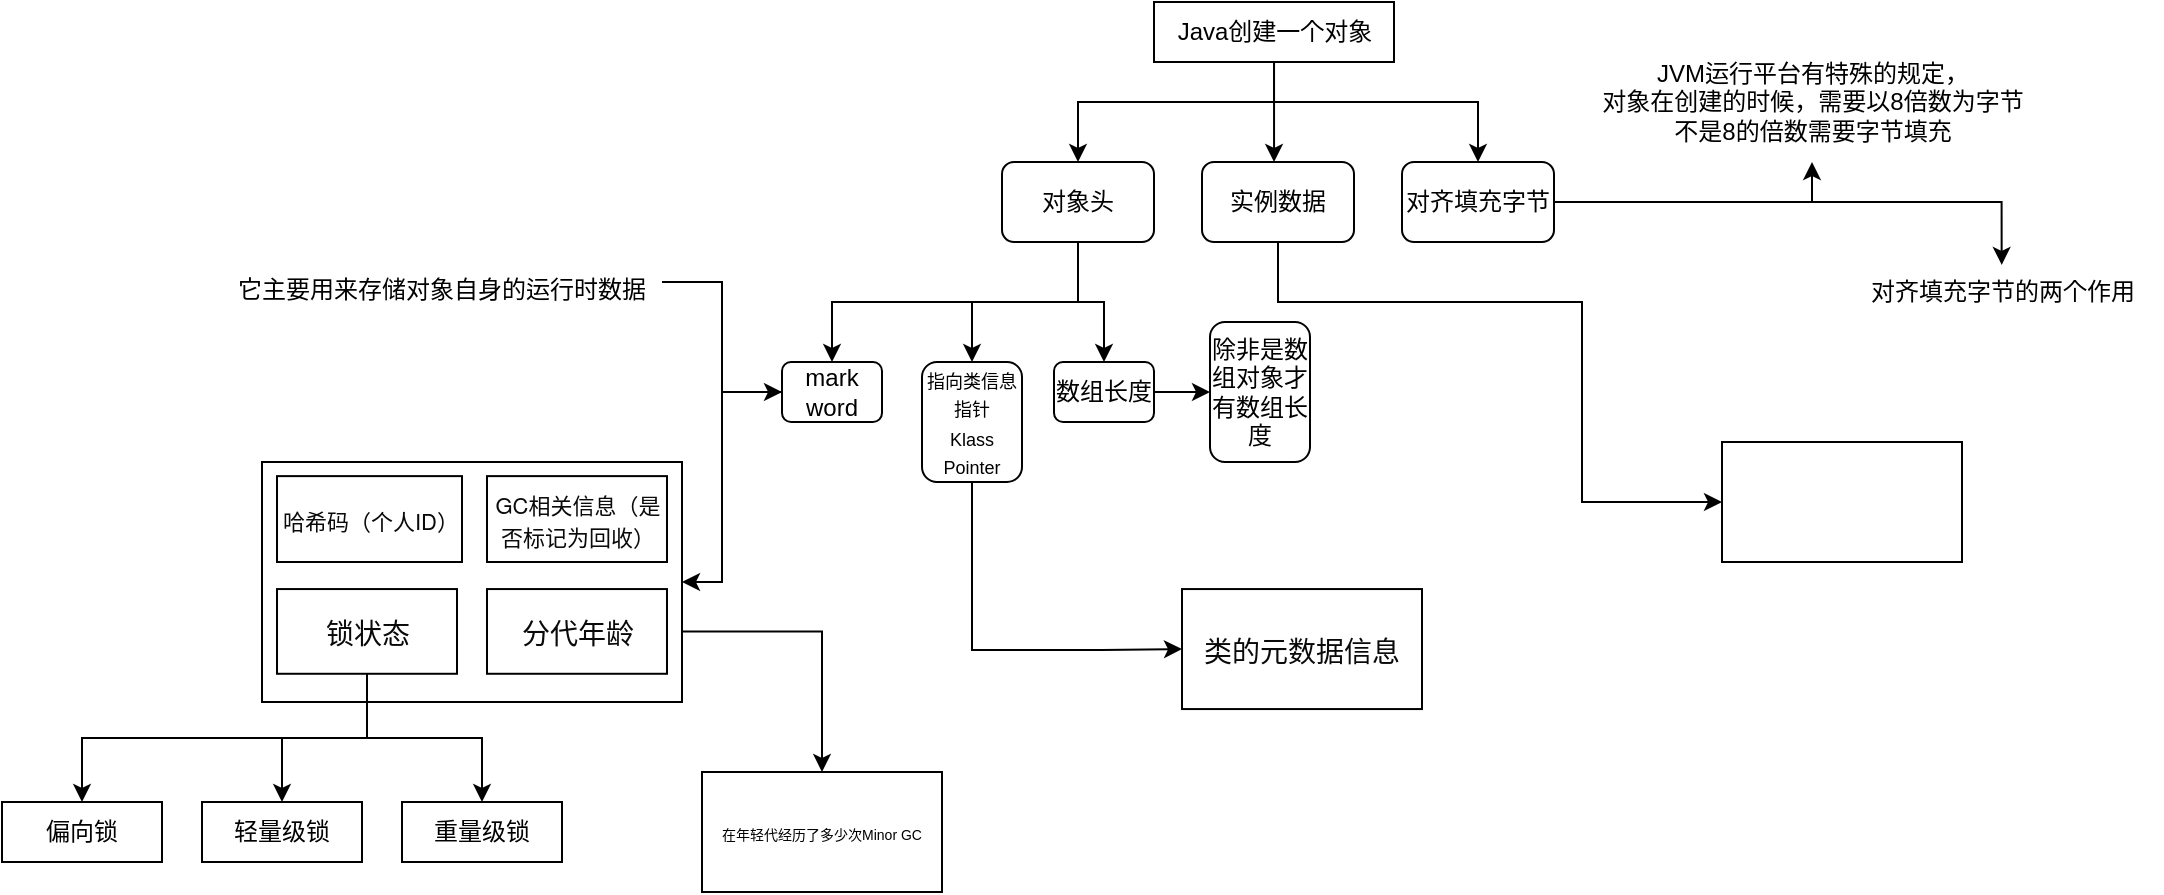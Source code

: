 <mxfile version="26.1.3">
  <diagram name="第 1 页" id="d42diul6fslSMjpvICGW">
    <mxGraphModel dx="1919" dy="465" grid="1" gridSize="10" guides="1" tooltips="1" connect="1" arrows="1" fold="1" page="1" pageScale="1" pageWidth="827" pageHeight="1169" math="0" shadow="0">
      <root>
        <mxCell id="0" />
        <mxCell id="1" parent="0" />
        <mxCell id="kBZi92GW0X4leDiOaX-m-14" style="edgeStyle=orthogonalEdgeStyle;rounded=0;orthogonalLoop=1;jettySize=auto;html=1;entryX=0.5;entryY=0;entryDx=0;entryDy=0;" parent="1" source="kBZi92GW0X4leDiOaX-m-1" target="kBZi92GW0X4leDiOaX-m-11" edge="1">
          <mxGeometry relative="1" as="geometry">
            <Array as="points">
              <mxPoint x="298" y="300" />
              <mxPoint x="175" y="300" />
            </Array>
          </mxGeometry>
        </mxCell>
        <mxCell id="kBZi92GW0X4leDiOaX-m-16" style="edgeStyle=orthogonalEdgeStyle;rounded=0;orthogonalLoop=1;jettySize=auto;html=1;entryX=0.5;entryY=0;entryDx=0;entryDy=0;" parent="1" source="kBZi92GW0X4leDiOaX-m-1" target="kBZi92GW0X4leDiOaX-m-12" edge="1">
          <mxGeometry relative="1" as="geometry" />
        </mxCell>
        <mxCell id="kBZi92GW0X4leDiOaX-m-17" style="edgeStyle=orthogonalEdgeStyle;rounded=0;orthogonalLoop=1;jettySize=auto;html=1;entryX=0.5;entryY=0;entryDx=0;entryDy=0;" parent="1" source="kBZi92GW0X4leDiOaX-m-1" target="kBZi92GW0X4leDiOaX-m-13" edge="1">
          <mxGeometry relative="1" as="geometry" />
        </mxCell>
        <mxCell id="kBZi92GW0X4leDiOaX-m-1" value="对象头" style="rounded=1;whiteSpace=wrap;html=1;" parent="1" vertex="1">
          <mxGeometry x="260" y="230" width="76" height="40" as="geometry" />
        </mxCell>
        <mxCell id="kBZi92GW0X4leDiOaX-m-6" style="edgeStyle=orthogonalEdgeStyle;rounded=0;orthogonalLoop=1;jettySize=auto;html=1;entryX=0.5;entryY=0;entryDx=0;entryDy=0;" parent="1" source="kBZi92GW0X4leDiOaX-m-2" target="kBZi92GW0X4leDiOaX-m-1" edge="1">
          <mxGeometry relative="1" as="geometry">
            <Array as="points">
              <mxPoint x="396" y="200" />
              <mxPoint x="298" y="200" />
            </Array>
          </mxGeometry>
        </mxCell>
        <mxCell id="kBZi92GW0X4leDiOaX-m-9" style="edgeStyle=orthogonalEdgeStyle;rounded=0;orthogonalLoop=1;jettySize=auto;html=1;entryX=0.5;entryY=0;entryDx=0;entryDy=0;" parent="1" source="kBZi92GW0X4leDiOaX-m-2" target="kBZi92GW0X4leDiOaX-m-4" edge="1">
          <mxGeometry relative="1" as="geometry">
            <Array as="points">
              <mxPoint x="396" y="200" />
              <mxPoint x="498" y="200" />
            </Array>
          </mxGeometry>
        </mxCell>
        <mxCell id="kBZi92GW0X4leDiOaX-m-2" value="Java创建一个对象" style="text;html=1;align=center;verticalAlign=middle;resizable=0;points=[];autosize=1;strokeColor=default;fillColor=none;" parent="1" vertex="1">
          <mxGeometry x="336" y="150" width="120" height="30" as="geometry" />
        </mxCell>
        <mxCell id="94ZjhFRLN0g3IMUn2Bpj-19" style="edgeStyle=orthogonalEdgeStyle;rounded=0;orthogonalLoop=1;jettySize=auto;html=1;entryX=0;entryY=0.5;entryDx=0;entryDy=0;" edge="1" parent="1" source="kBZi92GW0X4leDiOaX-m-3" target="94ZjhFRLN0g3IMUn2Bpj-20">
          <mxGeometry relative="1" as="geometry">
            <mxPoint x="610" y="400" as="targetPoint" />
            <Array as="points">
              <mxPoint x="398" y="300" />
              <mxPoint x="550" y="300" />
              <mxPoint x="550" y="400" />
            </Array>
          </mxGeometry>
        </mxCell>
        <mxCell id="kBZi92GW0X4leDiOaX-m-3" value="实例数据" style="rounded=1;whiteSpace=wrap;html=1;" parent="1" vertex="1">
          <mxGeometry x="360" y="230" width="76" height="40" as="geometry" />
        </mxCell>
        <mxCell id="94ZjhFRLN0g3IMUn2Bpj-23" style="edgeStyle=orthogonalEdgeStyle;rounded=0;orthogonalLoop=1;jettySize=auto;html=1;entryX=0.499;entryY=0.048;entryDx=0;entryDy=0;entryPerimeter=0;" edge="1" parent="1" source="kBZi92GW0X4leDiOaX-m-4" target="94ZjhFRLN0g3IMUn2Bpj-24">
          <mxGeometry relative="1" as="geometry">
            <mxPoint x="760" y="280" as="targetPoint" />
          </mxGeometry>
        </mxCell>
        <mxCell id="kBZi92GW0X4leDiOaX-m-4" value="对齐填充字节" style="rounded=1;whiteSpace=wrap;html=1;" parent="1" vertex="1">
          <mxGeometry x="460" y="230" width="76" height="40" as="geometry" />
        </mxCell>
        <mxCell id="kBZi92GW0X4leDiOaX-m-7" style="edgeStyle=orthogonalEdgeStyle;rounded=0;orthogonalLoop=1;jettySize=auto;html=1;entryX=0.474;entryY=0;entryDx=0;entryDy=0;entryPerimeter=0;" parent="1" source="kBZi92GW0X4leDiOaX-m-2" target="kBZi92GW0X4leDiOaX-m-3" edge="1">
          <mxGeometry relative="1" as="geometry" />
        </mxCell>
        <mxCell id="kBZi92GW0X4leDiOaX-m-32" style="edgeStyle=orthogonalEdgeStyle;rounded=0;orthogonalLoop=1;jettySize=auto;html=1;entryX=1;entryY=0.5;entryDx=0;entryDy=0;" parent="1" source="kBZi92GW0X4leDiOaX-m-11" target="kBZi92GW0X4leDiOaX-m-30" edge="1">
          <mxGeometry relative="1" as="geometry">
            <Array as="points">
              <mxPoint x="120" y="345" />
              <mxPoint x="120" y="440" />
            </Array>
          </mxGeometry>
        </mxCell>
        <mxCell id="kBZi92GW0X4leDiOaX-m-11" value="mark word" style="rounded=1;whiteSpace=wrap;html=1;" parent="1" vertex="1">
          <mxGeometry x="150" y="330" width="50" height="30" as="geometry" />
        </mxCell>
        <mxCell id="94ZjhFRLN0g3IMUn2Bpj-13" style="edgeStyle=orthogonalEdgeStyle;rounded=0;orthogonalLoop=1;jettySize=auto;html=1;entryX=0;entryY=0.5;entryDx=0;entryDy=0;" edge="1" parent="1" source="kBZi92GW0X4leDiOaX-m-12" target="kBZi92GW0X4leDiOaX-m-19">
          <mxGeometry relative="1" as="geometry">
            <Array as="points">
              <mxPoint x="245" y="474" />
              <mxPoint x="310" y="474" />
            </Array>
          </mxGeometry>
        </mxCell>
        <mxCell id="kBZi92GW0X4leDiOaX-m-12" value="&lt;font style=&quot;font-size: 9px;&quot;&gt;指向类信息指针&lt;/font&gt;&lt;div&gt;&lt;font style=&quot;font-size: 9px;&quot;&gt;Klass Pointer&lt;br&gt;&lt;/font&gt;&lt;/div&gt;" style="rounded=1;whiteSpace=wrap;html=1;" parent="1" vertex="1">
          <mxGeometry x="220" y="330" width="50" height="60" as="geometry" />
        </mxCell>
        <mxCell id="kBZi92GW0X4leDiOaX-m-34" value="" style="edgeStyle=orthogonalEdgeStyle;rounded=0;orthogonalLoop=1;jettySize=auto;html=1;" parent="1" source="kBZi92GW0X4leDiOaX-m-13" target="kBZi92GW0X4leDiOaX-m-33" edge="1">
          <mxGeometry relative="1" as="geometry" />
        </mxCell>
        <mxCell id="kBZi92GW0X4leDiOaX-m-13" value="数组长度" style="rounded=1;whiteSpace=wrap;html=1;" parent="1" vertex="1">
          <mxGeometry x="286" y="330" width="50" height="30" as="geometry" />
        </mxCell>
        <mxCell id="kBZi92GW0X4leDiOaX-m-19" value="&lt;span style=&quot;color: rgb(10, 10, 10); font-family: &amp;quot;Helvetica Neue&amp;quot;, BlinkMacSystemFont, &amp;quot;Segoe UI&amp;quot;, &amp;quot;PingFang SC&amp;quot;, Roboto, &amp;quot;Microsoft YaHei&amp;quot;, &amp;quot;Source Han Sans SC&amp;quot;, &amp;quot;Noto Sans CJK SC&amp;quot;, &amp;quot;Myriad Pro&amp;quot;, &amp;quot;Hiragino Sans&amp;quot;, &amp;quot;Yu Gothic&amp;quot;, &amp;quot;Lucida Grande&amp;quot;, sans-serif; font-size: 14px; text-align: start; white-space-collapse: preserve; background-color: rgb(255, 255, 255);&quot;&gt;类的元数据信息&lt;/span&gt;" style="rounded=0;whiteSpace=wrap;html=1;" parent="1" vertex="1">
          <mxGeometry x="350" y="443.53" width="120" height="60" as="geometry" />
        </mxCell>
        <mxCell id="kBZi92GW0X4leDiOaX-m-23" style="edgeStyle=orthogonalEdgeStyle;rounded=0;orthogonalLoop=1;jettySize=auto;html=1;entryX=0;entryY=0.5;entryDx=0;entryDy=0;" parent="1" source="kBZi92GW0X4leDiOaX-m-22" target="kBZi92GW0X4leDiOaX-m-11" edge="1">
          <mxGeometry relative="1" as="geometry" />
        </mxCell>
        <mxCell id="kBZi92GW0X4leDiOaX-m-22" value="&lt;span style=&quot;color: rgb(0, 0, 0); font-family: Helvetica; font-style: normal; font-variant-ligatures: normal; font-variant-caps: normal; font-weight: 400; letter-spacing: normal; orphans: 2; text-indent: 0px; text-transform: none; widows: 2; word-spacing: 0px; -webkit-text-stroke-width: 0px; white-space: nowrap; background-color: rgb(255, 255, 255); text-decoration-thickness: initial; text-decoration-style: initial; text-decoration-color: initial; float: none; display: inline !important;&quot;&gt;&lt;font&gt;它主要用来存储对象自身的运行时数据&lt;/font&gt;&lt;/span&gt;" style="text;whiteSpace=wrap;html=1;align=center;" parent="1" vertex="1">
          <mxGeometry x="-130" y="280" width="220" height="20" as="geometry" />
        </mxCell>
        <mxCell id="kBZi92GW0X4leDiOaX-m-33" value="除非是数组对象才有数组长度" style="rounded=1;whiteSpace=wrap;html=1;" parent="1" vertex="1">
          <mxGeometry x="364" y="310" width="50" height="70" as="geometry" />
        </mxCell>
        <mxCell id="94ZjhFRLN0g3IMUn2Bpj-3" value="偏向锁" style="whiteSpace=wrap;html=1;" vertex="1" parent="1">
          <mxGeometry x="-240" y="550" width="80" height="30" as="geometry" />
        </mxCell>
        <mxCell id="94ZjhFRLN0g3IMUn2Bpj-4" value="轻量级锁" style="whiteSpace=wrap;html=1;" vertex="1" parent="1">
          <mxGeometry x="-140" y="550" width="80" height="30" as="geometry" />
        </mxCell>
        <mxCell id="94ZjhFRLN0g3IMUn2Bpj-5" value="重量级锁" style="whiteSpace=wrap;html=1;" vertex="1" parent="1">
          <mxGeometry x="-40" y="550" width="80" height="30" as="geometry" />
        </mxCell>
        <mxCell id="94ZjhFRLN0g3IMUn2Bpj-8" value="&lt;span style=&quot;text-wrap: nowrap; background-color: rgb(255, 255, 255);&quot;&gt;&lt;font style=&quot;font-size: 7px;&quot;&gt;在年轻代经历了多少次Minor GC&lt;/font&gt;&lt;/span&gt;" style="whiteSpace=wrap;html=1;" vertex="1" parent="1">
          <mxGeometry x="110" y="535" width="120" height="60" as="geometry" />
        </mxCell>
        <mxCell id="94ZjhFRLN0g3IMUn2Bpj-6" style="edgeStyle=orthogonalEdgeStyle;rounded=0;orthogonalLoop=1;jettySize=auto;html=1;entryX=0.5;entryY=0;entryDx=0;entryDy=0;" edge="1" parent="1" source="kBZi92GW0X4leDiOaX-m-28" target="94ZjhFRLN0g3IMUn2Bpj-8">
          <mxGeometry relative="1" as="geometry">
            <mxPoint x="170" y="530" as="targetPoint" />
          </mxGeometry>
        </mxCell>
        <mxCell id="kBZi92GW0X4leDiOaX-m-30" value="" style="whiteSpace=wrap;html=1;" parent="1" vertex="1">
          <mxGeometry x="-110" y="380" width="210" height="120" as="geometry" />
        </mxCell>
        <mxCell id="kBZi92GW0X4leDiOaX-m-18" value="&lt;span style=&quot;color: rgb(10, 10, 10); font-family: &amp;quot;Helvetica Neue&amp;quot;, BlinkMacSystemFont, &amp;quot;Segoe UI&amp;quot;, &amp;quot;PingFang SC&amp;quot;, Roboto, &amp;quot;Microsoft YaHei&amp;quot;, &amp;quot;Source Han Sans SC&amp;quot;, &amp;quot;Noto Sans CJK SC&amp;quot;, &amp;quot;Myriad Pro&amp;quot;, &amp;quot;Hiragino Sans&amp;quot;, &amp;quot;Yu Gothic&amp;quot;, &amp;quot;Lucida Grande&amp;quot;, sans-serif; text-align: start; white-space-collapse: preserve; background-color: rgb(255, 255, 255);&quot;&gt;&lt;font style=&quot;font-size: 11px;&quot;&gt;哈希码（个人ID）&lt;/font&gt;&lt;/span&gt;" style="rounded=0;whiteSpace=wrap;html=1;" parent="1" vertex="1">
          <mxGeometry x="-102.5" y="387.06" width="92.5" height="42.94" as="geometry" />
        </mxCell>
        <mxCell id="kBZi92GW0X4leDiOaX-m-24" value="&lt;span style=&quot;color: rgb(10, 10, 10); font-family: &amp;quot;Helvetica Neue&amp;quot;, BlinkMacSystemFont, &amp;quot;Segoe UI&amp;quot;, &amp;quot;PingFang SC&amp;quot;, Roboto, &amp;quot;Microsoft YaHei&amp;quot;, &amp;quot;Source Han Sans SC&amp;quot;, &amp;quot;Noto Sans CJK SC&amp;quot;, &amp;quot;Myriad Pro&amp;quot;, &amp;quot;Hiragino Sans&amp;quot;, &amp;quot;Yu Gothic&amp;quot;, &amp;quot;Lucida Grande&amp;quot;, sans-serif; text-align: start; white-space-collapse: preserve; background-color: rgb(255, 255, 255);&quot;&gt;&lt;font style=&quot;font-size: 11px;&quot;&gt;GC相关信息（是否标记为回收）&lt;/font&gt;&lt;/span&gt;" style="whiteSpace=wrap;html=1;" parent="1" vertex="1">
          <mxGeometry x="2.5" y="387.06" width="90" height="42.94" as="geometry" />
        </mxCell>
        <mxCell id="94ZjhFRLN0g3IMUn2Bpj-10" style="edgeStyle=orthogonalEdgeStyle;rounded=0;orthogonalLoop=1;jettySize=auto;html=1;entryX=0.5;entryY=0;entryDx=0;entryDy=0;" edge="1" parent="1" source="kBZi92GW0X4leDiOaX-m-27" target="94ZjhFRLN0g3IMUn2Bpj-3">
          <mxGeometry relative="1" as="geometry">
            <Array as="points">
              <mxPoint x="-58" y="518" />
              <mxPoint x="-200" y="518" />
            </Array>
          </mxGeometry>
        </mxCell>
        <mxCell id="94ZjhFRLN0g3IMUn2Bpj-11" style="edgeStyle=orthogonalEdgeStyle;rounded=0;orthogonalLoop=1;jettySize=auto;html=1;entryX=0.5;entryY=0;entryDx=0;entryDy=0;" edge="1" parent="1" source="kBZi92GW0X4leDiOaX-m-27" target="94ZjhFRLN0g3IMUn2Bpj-4">
          <mxGeometry relative="1" as="geometry" />
        </mxCell>
        <mxCell id="94ZjhFRLN0g3IMUn2Bpj-12" style="edgeStyle=orthogonalEdgeStyle;rounded=0;orthogonalLoop=1;jettySize=auto;html=1;entryX=0.5;entryY=0;entryDx=0;entryDy=0;" edge="1" parent="1" source="kBZi92GW0X4leDiOaX-m-27" target="94ZjhFRLN0g3IMUn2Bpj-5">
          <mxGeometry relative="1" as="geometry" />
        </mxCell>
        <mxCell id="kBZi92GW0X4leDiOaX-m-27" value="&lt;span style=&quot;color: rgb(10, 10, 10); font-family: &amp;quot;Helvetica Neue&amp;quot;, BlinkMacSystemFont, &amp;quot;Segoe UI&amp;quot;, &amp;quot;PingFang SC&amp;quot;, Roboto, &amp;quot;Microsoft YaHei&amp;quot;, &amp;quot;Source Han Sans SC&amp;quot;, &amp;quot;Noto Sans CJK SC&amp;quot;, &amp;quot;Myriad Pro&amp;quot;, &amp;quot;Hiragino Sans&amp;quot;, &amp;quot;Yu Gothic&amp;quot;, &amp;quot;Lucida Grande&amp;quot;, sans-serif; font-size: 14px; text-align: start; white-space-collapse: preserve; background-color: rgb(255, 255, 255);&quot;&gt;锁状态&lt;/span&gt;" style="whiteSpace=wrap;html=1;" parent="1" vertex="1">
          <mxGeometry x="-102.5" y="443.529" width="90" height="42.353" as="geometry" />
        </mxCell>
        <mxCell id="kBZi92GW0X4leDiOaX-m-28" value="&lt;span style=&quot;color: rgb(10, 10, 10); font-family: &amp;quot;Helvetica Neue&amp;quot;, BlinkMacSystemFont, &amp;quot;Segoe UI&amp;quot;, &amp;quot;PingFang SC&amp;quot;, Roboto, &amp;quot;Microsoft YaHei&amp;quot;, &amp;quot;Source Han Sans SC&amp;quot;, &amp;quot;Noto Sans CJK SC&amp;quot;, &amp;quot;Myriad Pro&amp;quot;, &amp;quot;Hiragino Sans&amp;quot;, &amp;quot;Yu Gothic&amp;quot;, &amp;quot;Lucida Grande&amp;quot;, sans-serif; font-size: 14px; text-align: start; white-space-collapse: preserve; background-color: rgb(255, 255, 255);&quot;&gt;分代年龄&lt;/span&gt;" style="whiteSpace=wrap;html=1;" parent="1" vertex="1">
          <mxGeometry x="2.5" y="443.529" width="90" height="42.353" as="geometry" />
        </mxCell>
        <mxCell id="94ZjhFRLN0g3IMUn2Bpj-15" value="JVM运行平台有特殊的规定，&lt;div&gt;对象在创建的时候，需要以8倍数为字节&lt;/div&gt;&lt;div&gt;不是8的倍数需要字节填充&lt;/div&gt;" style="text;html=1;align=center;verticalAlign=middle;resizable=0;points=[[0.5,1,0,0,0]];autosize=1;strokeColor=none;fillColor=none;" vertex="1" parent="1">
          <mxGeometry x="550" y="170" width="230" height="60" as="geometry" />
        </mxCell>
        <mxCell id="94ZjhFRLN0g3IMUn2Bpj-17" style="edgeStyle=orthogonalEdgeStyle;rounded=0;orthogonalLoop=1;jettySize=auto;html=1;entryX=0.5;entryY=1;entryDx=0;entryDy=0;entryPerimeter=0;" edge="1" parent="1" source="kBZi92GW0X4leDiOaX-m-4" target="94ZjhFRLN0g3IMUn2Bpj-15">
          <mxGeometry relative="1" as="geometry" />
        </mxCell>
        <mxCell id="94ZjhFRLN0g3IMUn2Bpj-20" value="" style="whiteSpace=wrap;html=1;" vertex="1" parent="1">
          <mxGeometry x="620" y="370" width="120" height="60" as="geometry" />
        </mxCell>
        <mxCell id="94ZjhFRLN0g3IMUn2Bpj-24" value="对齐填充字节的两个作用" style="text;html=1;align=center;verticalAlign=middle;resizable=0;points=[];autosize=1;strokeColor=none;fillColor=none;" vertex="1" parent="1">
          <mxGeometry x="680" y="280" width="160" height="30" as="geometry" />
        </mxCell>
      </root>
    </mxGraphModel>
  </diagram>
</mxfile>
